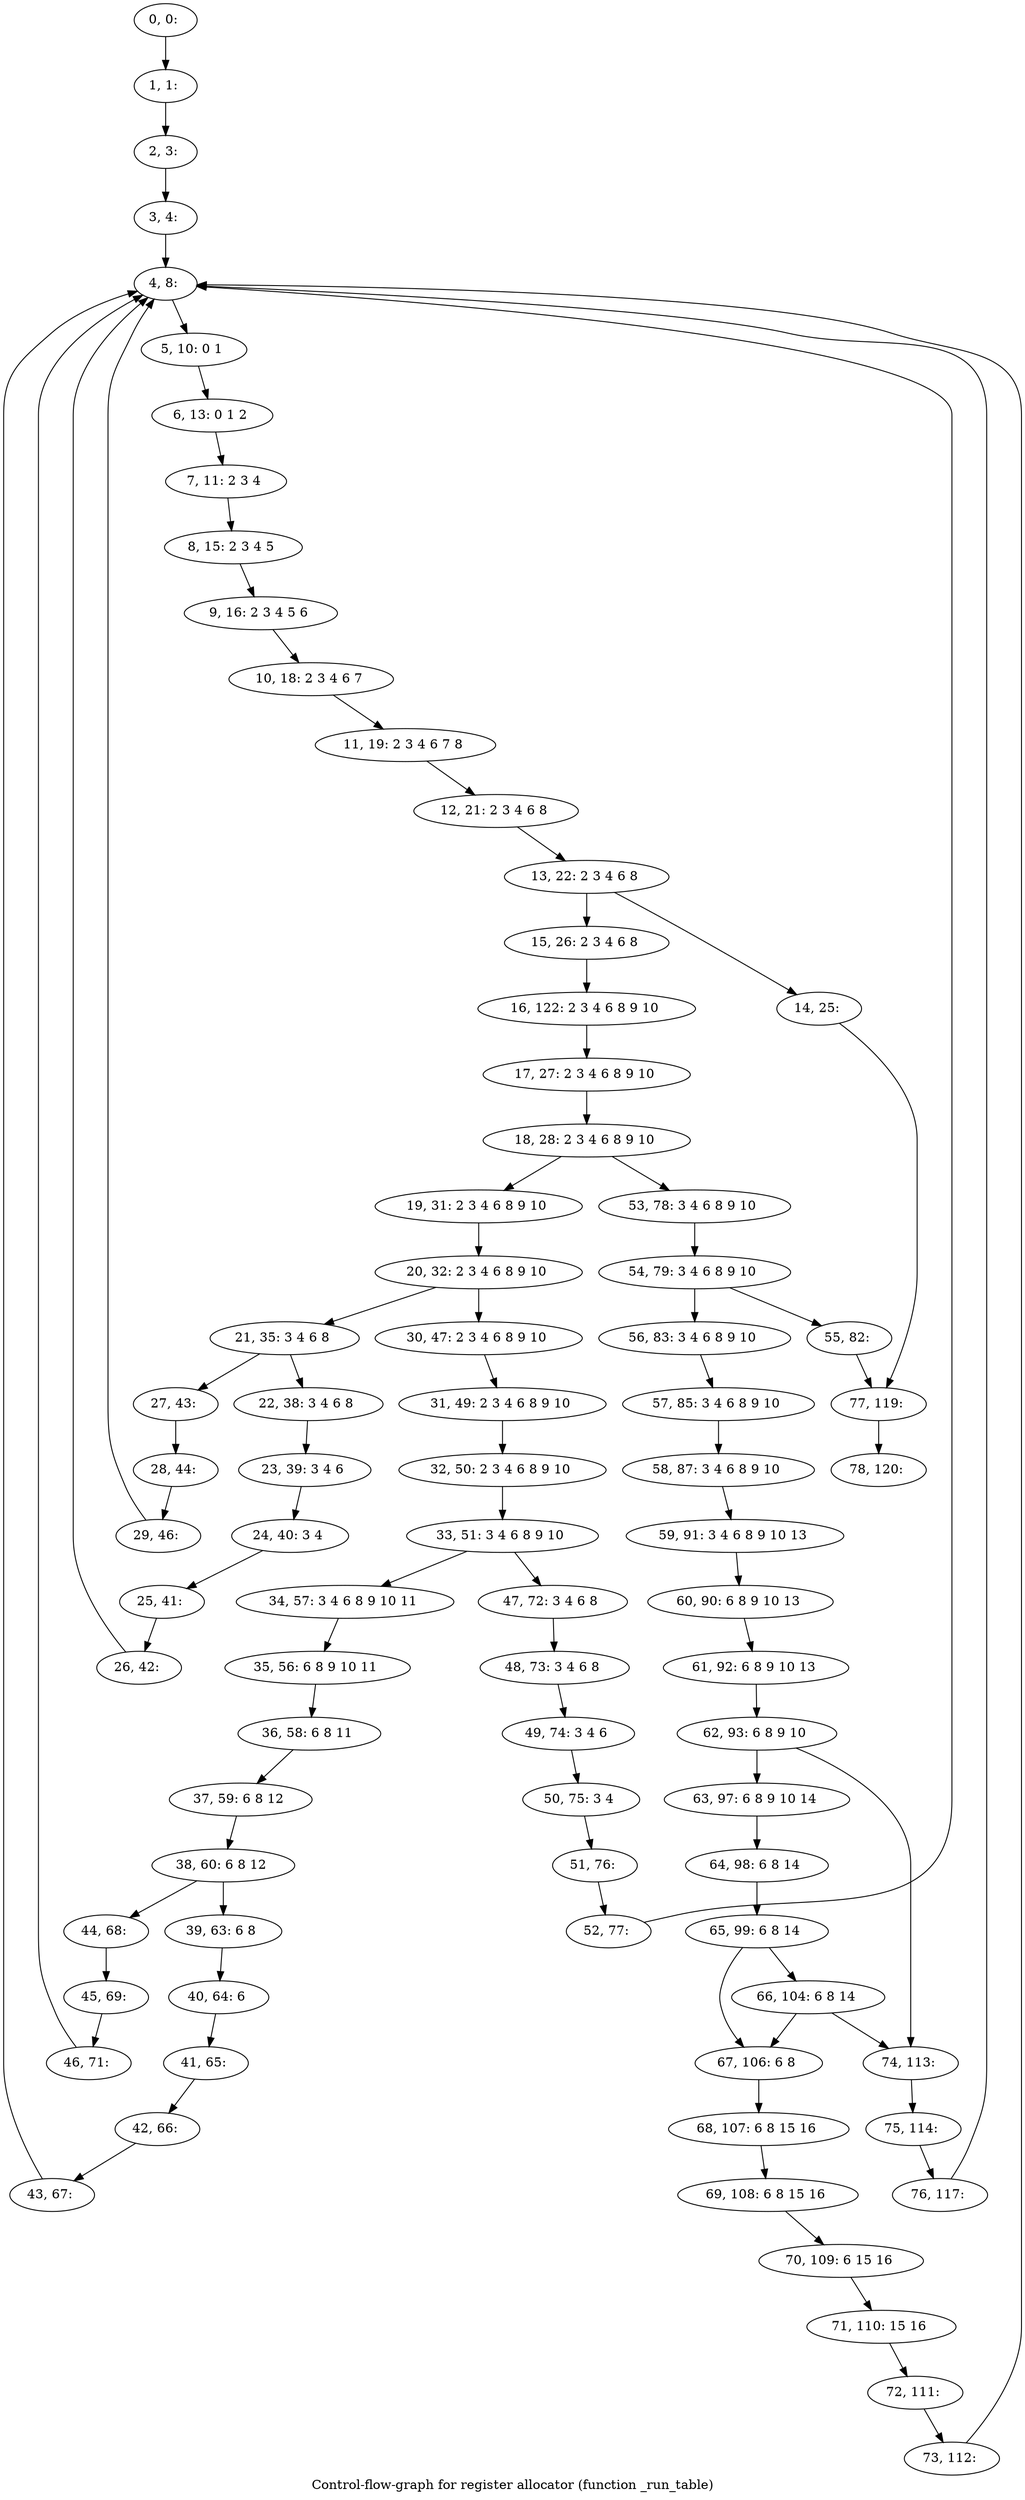 digraph G {
graph [label="Control-flow-graph for register allocator (function _run_table)"]
0[label="0, 0: "];
1[label="1, 1: "];
2[label="2, 3: "];
3[label="3, 4: "];
4[label="4, 8: "];
5[label="5, 10: 0 1 "];
6[label="6, 13: 0 1 2 "];
7[label="7, 11: 2 3 4 "];
8[label="8, 15: 2 3 4 5 "];
9[label="9, 16: 2 3 4 5 6 "];
10[label="10, 18: 2 3 4 6 7 "];
11[label="11, 19: 2 3 4 6 7 8 "];
12[label="12, 21: 2 3 4 6 8 "];
13[label="13, 22: 2 3 4 6 8 "];
14[label="14, 25: "];
15[label="15, 26: 2 3 4 6 8 "];
16[label="16, 122: 2 3 4 6 8 9 10 "];
17[label="17, 27: 2 3 4 6 8 9 10 "];
18[label="18, 28: 2 3 4 6 8 9 10 "];
19[label="19, 31: 2 3 4 6 8 9 10 "];
20[label="20, 32: 2 3 4 6 8 9 10 "];
21[label="21, 35: 3 4 6 8 "];
22[label="22, 38: 3 4 6 8 "];
23[label="23, 39: 3 4 6 "];
24[label="24, 40: 3 4 "];
25[label="25, 41: "];
26[label="26, 42: "];
27[label="27, 43: "];
28[label="28, 44: "];
29[label="29, 46: "];
30[label="30, 47: 2 3 4 6 8 9 10 "];
31[label="31, 49: 2 3 4 6 8 9 10 "];
32[label="32, 50: 2 3 4 6 8 9 10 "];
33[label="33, 51: 3 4 6 8 9 10 "];
34[label="34, 57: 3 4 6 8 9 10 11 "];
35[label="35, 56: 6 8 9 10 11 "];
36[label="36, 58: 6 8 11 "];
37[label="37, 59: 6 8 12 "];
38[label="38, 60: 6 8 12 "];
39[label="39, 63: 6 8 "];
40[label="40, 64: 6 "];
41[label="41, 65: "];
42[label="42, 66: "];
43[label="43, 67: "];
44[label="44, 68: "];
45[label="45, 69: "];
46[label="46, 71: "];
47[label="47, 72: 3 4 6 8 "];
48[label="48, 73: 3 4 6 8 "];
49[label="49, 74: 3 4 6 "];
50[label="50, 75: 3 4 "];
51[label="51, 76: "];
52[label="52, 77: "];
53[label="53, 78: 3 4 6 8 9 10 "];
54[label="54, 79: 3 4 6 8 9 10 "];
55[label="55, 82: "];
56[label="56, 83: 3 4 6 8 9 10 "];
57[label="57, 85: 3 4 6 8 9 10 "];
58[label="58, 87: 3 4 6 8 9 10 "];
59[label="59, 91: 3 4 6 8 9 10 13 "];
60[label="60, 90: 6 8 9 10 13 "];
61[label="61, 92: 6 8 9 10 13 "];
62[label="62, 93: 6 8 9 10 "];
63[label="63, 97: 6 8 9 10 14 "];
64[label="64, 98: 6 8 14 "];
65[label="65, 99: 6 8 14 "];
66[label="66, 104: 6 8 14 "];
67[label="67, 106: 6 8 "];
68[label="68, 107: 6 8 15 16 "];
69[label="69, 108: 6 8 15 16 "];
70[label="70, 109: 6 15 16 "];
71[label="71, 110: 15 16 "];
72[label="72, 111: "];
73[label="73, 112: "];
74[label="74, 113: "];
75[label="75, 114: "];
76[label="76, 117: "];
77[label="77, 119: "];
78[label="78, 120: "];
0->1 ;
1->2 ;
2->3 ;
3->4 ;
4->5 ;
5->6 ;
6->7 ;
7->8 ;
8->9 ;
9->10 ;
10->11 ;
11->12 ;
12->13 ;
13->14 ;
13->15 ;
14->77 ;
15->16 ;
16->17 ;
17->18 ;
18->19 ;
18->53 ;
19->20 ;
20->21 ;
20->30 ;
21->22 ;
21->27 ;
22->23 ;
23->24 ;
24->25 ;
25->26 ;
26->4 ;
27->28 ;
28->29 ;
29->4 ;
30->31 ;
31->32 ;
32->33 ;
33->34 ;
33->47 ;
34->35 ;
35->36 ;
36->37 ;
37->38 ;
38->39 ;
38->44 ;
39->40 ;
40->41 ;
41->42 ;
42->43 ;
43->4 ;
44->45 ;
45->46 ;
46->4 ;
47->48 ;
48->49 ;
49->50 ;
50->51 ;
51->52 ;
52->4 ;
53->54 ;
54->55 ;
54->56 ;
55->77 ;
56->57 ;
57->58 ;
58->59 ;
59->60 ;
60->61 ;
61->62 ;
62->63 ;
62->74 ;
63->64 ;
64->65 ;
65->66 ;
65->67 ;
66->67 ;
66->74 ;
67->68 ;
68->69 ;
69->70 ;
70->71 ;
71->72 ;
72->73 ;
73->4 ;
74->75 ;
75->76 ;
76->4 ;
77->78 ;
}
